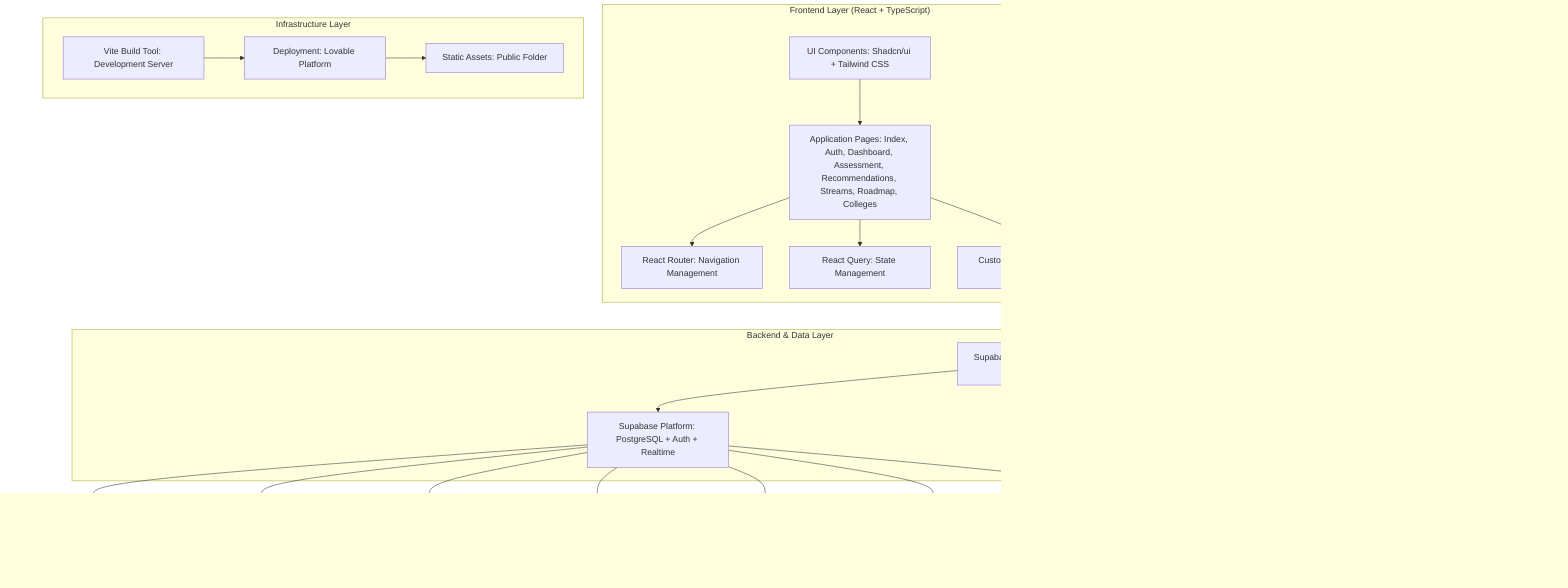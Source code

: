 graph TB
    %% Main Architecture Layers
    subgraph "Frontend Layer (React + TypeScript)"
        UI[UI Components: Shadcn/ui + Tailwind CSS]
        PAGES[Application Pages: Index, Auth, Dashboard, Assessment, Recommendations, Streams, Roadmap, Colleges]
        ROUTING[React Router: Navigation Management]
        STATE[React Query: State Management]
        HOOKS[Custom Hooks: Business Logic]
    end

    subgraph "Backend & Data Layer"
        SUPABASE[Supabase Platform: PostgreSQL + Auth + Realtime]
        CLIENT[Supabase Client: Database Operations]
        TYPES[TypeScript Types: Schema Definitions]
        AI_SERVICES[AI Services: Recommendation Engine]
    end

    subgraph "Infrastructure Layer"
        VITE[Vite Build Tool: Development Server]
        DEPLOY[Deployment: Lovable Platform]
        CDN[Static Assets: Public Folder]
    end

    subgraph "External Services"
        AUTH_PROVIDERS[Auth Providers: Google, GitHub, Email]
        AI_APIS[External AI APIs: OpenAI/Anthropic]
        COLLEGE_API[College Data APIs: Education Databases]
    end

    %% Data Flow Connections
    UI --> PAGES
    PAGES --> ROUTING
    PAGES --> STATE
    PAGES --> HOOKS
    HOOKS --> CLIENT
    CLIENT --> SUPABASE
    CLIENT --> AI_SERVICES
    SUPABASE --> AUTH_PROVIDERS
    AI_SERVICES --> AI_APIS
    AI_SERVICES --> COLLEGE_API
    VITE --> DEPLOY
    DEPLOY --> CDN

    %% Database Schema (Simplified)
    subgraph "Database Schema (Supabase)"
        USERS[Users Table: Profile, Preferences]
        ASSESSMENTS[Assessments Table: Test Results, Scores]
        STREAMS[Streams Table: Academic Streams Data]
        COLLEGES[Colleges Table: College Information]
        RECOMMENDATIONS[Recommendations Table: AI-generated Suggestions]
        ROADMAPS[Roadmaps Table: Career Paths, Milestones]
    end

    SUPABASE --> USERS
    SUPABASE --> ASSESSMENTS
    SUPABASE --> STREAMS
    SUPABASE --> COLLEGES
    SUPABASE --> RECOMMENDATIONS
    SUPABASE --> ROADMAPS